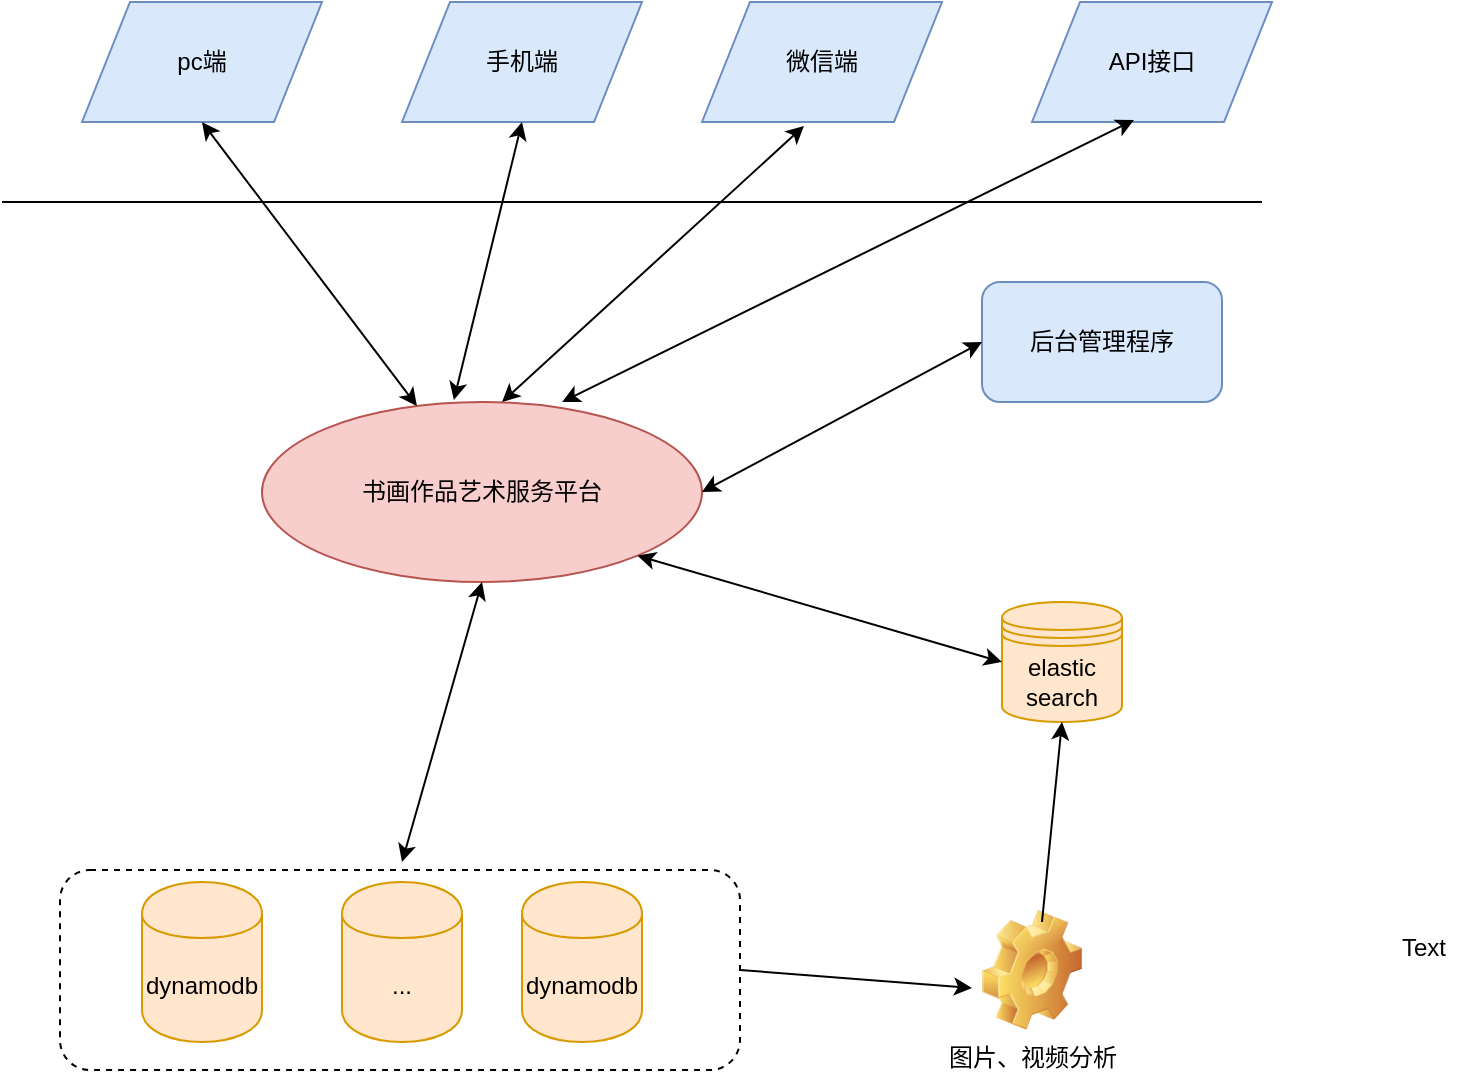 <mxfile version="10.6.1" type="github"><diagram id="joVrmdvkdCq323tkSgvB" name="Page-1"><mxGraphModel dx="1158" dy="632" grid="1" gridSize="10" guides="1" tooltips="1" connect="1" arrows="1" fold="1" page="1" pageScale="1" pageWidth="827" pageHeight="1169" math="0" shadow="0"><root><mxCell id="0"/><mxCell id="1" parent="0"/><mxCell id="_U4CmRMavmEJQUdrRaJt-21" value="" style="rounded=1;whiteSpace=wrap;html=1;dashed=1;" vertex="1" parent="1"><mxGeometry x="69" y="534" width="340" height="100" as="geometry"/></mxCell><mxCell id="_U4CmRMavmEJQUdrRaJt-1" value="书画作品艺术服务平台" style="ellipse;whiteSpace=wrap;html=1;fillColor=#f8cecc;strokeColor=#b85450;" vertex="1" parent="1"><mxGeometry x="170" y="300" width="220" height="90" as="geometry"/></mxCell><mxCell id="_U4CmRMavmEJQUdrRaJt-2" value="dynamodb" style="shape=cylinder;whiteSpace=wrap;html=1;boundedLbl=1;backgroundOutline=1;fillColor=#ffe6cc;strokeColor=#d79b00;" vertex="1" parent="1"><mxGeometry x="110" y="540" width="60" height="80" as="geometry"/></mxCell><mxCell id="_U4CmRMavmEJQUdrRaJt-3" value="dynamodb" style="shape=cylinder;whiteSpace=wrap;html=1;boundedLbl=1;backgroundOutline=1;fillColor=#ffe6cc;strokeColor=#d79b00;" vertex="1" parent="1"><mxGeometry x="300" y="540" width="60" height="80" as="geometry"/></mxCell><mxCell id="_U4CmRMavmEJQUdrRaJt-4" value="..." style="shape=cylinder;whiteSpace=wrap;html=1;boundedLbl=1;backgroundOutline=1;fillColor=#ffe6cc;strokeColor=#d79b00;" vertex="1" parent="1"><mxGeometry x="210" y="540" width="60" height="80" as="geometry"/></mxCell><mxCell id="_U4CmRMavmEJQUdrRaJt-5" value="图片、视频分析" style="shape=image;html=1;verticalLabelPosition=bottom;labelBackgroundColor=#ffffff;verticalAlign=top;imageAspect=0;image=img/clipart/Gear_128x128.png" vertex="1" parent="1"><mxGeometry x="530" y="554" width="50" height="60" as="geometry"/></mxCell><mxCell id="_U4CmRMavmEJQUdrRaJt-6" value="elastic&lt;br&gt;search" style="shape=datastore;whiteSpace=wrap;html=1;fillColor=#ffe6cc;strokeColor=#d79b00;" vertex="1" parent="1"><mxGeometry x="540" y="400" width="60" height="60" as="geometry"/></mxCell><mxCell id="_U4CmRMavmEJQUdrRaJt-7" value="后台管理程序" style="rounded=1;whiteSpace=wrap;html=1;fillColor=#dae8fc;strokeColor=#6c8ebf;" vertex="1" parent="1"><mxGeometry x="530" y="240" width="120" height="60" as="geometry"/></mxCell><mxCell id="_U4CmRMavmEJQUdrRaJt-9" value="pc端" style="shape=parallelogram;perimeter=parallelogramPerimeter;whiteSpace=wrap;html=1;fillColor=#dae8fc;strokeColor=#6c8ebf;" vertex="1" parent="1"><mxGeometry x="80" y="100" width="120" height="60" as="geometry"/></mxCell><mxCell id="_U4CmRMavmEJQUdrRaJt-10" value="手机端" style="shape=parallelogram;perimeter=parallelogramPerimeter;whiteSpace=wrap;html=1;fillColor=#dae8fc;strokeColor=#6c8ebf;" vertex="1" parent="1"><mxGeometry x="240" y="100" width="120" height="60" as="geometry"/></mxCell><mxCell id="_U4CmRMavmEJQUdrRaJt-11" value="微信端" style="shape=parallelogram;perimeter=parallelogramPerimeter;whiteSpace=wrap;html=1;fillColor=#dae8fc;strokeColor=#6c8ebf;" vertex="1" parent="1"><mxGeometry x="390" y="100" width="120" height="60" as="geometry"/></mxCell><mxCell id="_U4CmRMavmEJQUdrRaJt-12" value="API接口" style="shape=parallelogram;perimeter=parallelogramPerimeter;whiteSpace=wrap;html=1;fillColor=#dae8fc;strokeColor=#6c8ebf;" vertex="1" parent="1"><mxGeometry x="555" y="100" width="120" height="60" as="geometry"/></mxCell><mxCell id="_U4CmRMavmEJQUdrRaJt-13" value="" style="endArrow=none;html=1;" edge="1" parent="1"><mxGeometry width="50" height="50" relative="1" as="geometry"><mxPoint x="40" y="200" as="sourcePoint"/><mxPoint x="670" y="200" as="targetPoint"/></mxGeometry></mxCell><mxCell id="_U4CmRMavmEJQUdrRaJt-15" value="" style="endArrow=classic;startArrow=classic;html=1;exitX=0.5;exitY=1;exitDx=0;exitDy=0;" edge="1" parent="1" source="_U4CmRMavmEJQUdrRaJt-9" target="_U4CmRMavmEJQUdrRaJt-1"><mxGeometry width="50" height="50" relative="1" as="geometry"><mxPoint x="40" y="700" as="sourcePoint"/><mxPoint x="90" y="650" as="targetPoint"/></mxGeometry></mxCell><mxCell id="_U4CmRMavmEJQUdrRaJt-16" value="" style="endArrow=classic;startArrow=classic;html=1;exitX=0.5;exitY=1;exitDx=0;exitDy=0;entryX=0.436;entryY=-0.011;entryDx=0;entryDy=0;entryPerimeter=0;" edge="1" parent="1" source="_U4CmRMavmEJQUdrRaJt-10" target="_U4CmRMavmEJQUdrRaJt-1"><mxGeometry width="50" height="50" relative="1" as="geometry"><mxPoint x="150" y="170" as="sourcePoint"/><mxPoint x="257.469" y="312.013" as="targetPoint"/></mxGeometry></mxCell><mxCell id="_U4CmRMavmEJQUdrRaJt-17" value="" style="endArrow=classic;startArrow=classic;html=1;exitX=0.425;exitY=1.033;exitDx=0;exitDy=0;exitPerimeter=0;" edge="1" parent="1" source="_U4CmRMavmEJQUdrRaJt-11"><mxGeometry width="50" height="50" relative="1" as="geometry"><mxPoint x="160" y="180" as="sourcePoint"/><mxPoint x="290" y="300" as="targetPoint"/></mxGeometry></mxCell><mxCell id="_U4CmRMavmEJQUdrRaJt-18" value="" style="endArrow=classic;startArrow=classic;html=1;exitX=0.425;exitY=0.983;exitDx=0;exitDy=0;exitPerimeter=0;entryX=0.682;entryY=0;entryDx=0;entryDy=0;entryPerimeter=0;" edge="1" parent="1" source="_U4CmRMavmEJQUdrRaJt-12" target="_U4CmRMavmEJQUdrRaJt-1"><mxGeometry width="50" height="50" relative="1" as="geometry"><mxPoint x="170" y="190" as="sourcePoint"/><mxPoint x="277.469" y="332.013" as="targetPoint"/></mxGeometry></mxCell><mxCell id="_U4CmRMavmEJQUdrRaJt-19" value="" style="endArrow=classic;startArrow=classic;html=1;exitX=0;exitY=0.5;exitDx=0;exitDy=0;entryX=1;entryY=0.5;entryDx=0;entryDy=0;" edge="1" parent="1" source="_U4CmRMavmEJQUdrRaJt-7" target="_U4CmRMavmEJQUdrRaJt-1"><mxGeometry width="50" height="50" relative="1" as="geometry"><mxPoint x="180" y="200" as="sourcePoint"/><mxPoint x="287.469" y="342.013" as="targetPoint"/></mxGeometry></mxCell><mxCell id="_U4CmRMavmEJQUdrRaJt-22" value="" style="endArrow=classic;startArrow=classic;html=1;entryX=0.5;entryY=1;entryDx=0;entryDy=0;" edge="1" parent="1" target="_U4CmRMavmEJQUdrRaJt-1"><mxGeometry width="50" height="50" relative="1" as="geometry"><mxPoint x="240" y="530" as="sourcePoint"/><mxPoint x="90" y="660" as="targetPoint"/></mxGeometry></mxCell><mxCell id="_U4CmRMavmEJQUdrRaJt-23" value="" style="endArrow=classic;startArrow=classic;html=1;entryX=1;entryY=1;entryDx=0;entryDy=0;exitX=0;exitY=0.5;exitDx=0;exitDy=0;" edge="1" parent="1" source="_U4CmRMavmEJQUdrRaJt-6" target="_U4CmRMavmEJQUdrRaJt-1"><mxGeometry width="50" height="50" relative="1" as="geometry"><mxPoint x="350" y="430" as="sourcePoint"/><mxPoint x="400" y="380" as="targetPoint"/></mxGeometry></mxCell><mxCell id="_U4CmRMavmEJQUdrRaJt-24" value="" style="endArrow=classic;html=1;entryX=-0.1;entryY=0.65;entryDx=0;entryDy=0;entryPerimeter=0;exitX=1;exitY=0.5;exitDx=0;exitDy=0;" edge="1" parent="1" source="_U4CmRMavmEJQUdrRaJt-21" target="_U4CmRMavmEJQUdrRaJt-5"><mxGeometry width="50" height="50" relative="1" as="geometry"><mxPoint x="360" y="720" as="sourcePoint"/><mxPoint x="410" y="670" as="targetPoint"/></mxGeometry></mxCell><mxCell id="_U4CmRMavmEJQUdrRaJt-25" value="" style="endArrow=classic;html=1;entryX=0.5;entryY=1;entryDx=0;entryDy=0;" edge="1" parent="1" target="_U4CmRMavmEJQUdrRaJt-6"><mxGeometry width="50" height="50" relative="1" as="geometry"><mxPoint x="560" y="560" as="sourcePoint"/><mxPoint x="600" y="510" as="targetPoint"/></mxGeometry></mxCell><mxCell id="_U4CmRMavmEJQUdrRaJt-26" value="Text" style="text;html=1;resizable=0;points=[];autosize=1;align=left;verticalAlign=top;spacingTop=-4;" vertex="1" parent="1"><mxGeometry x="738" y="563" width="40" height="20" as="geometry"/></mxCell></root></mxGraphModel></diagram></mxfile>
